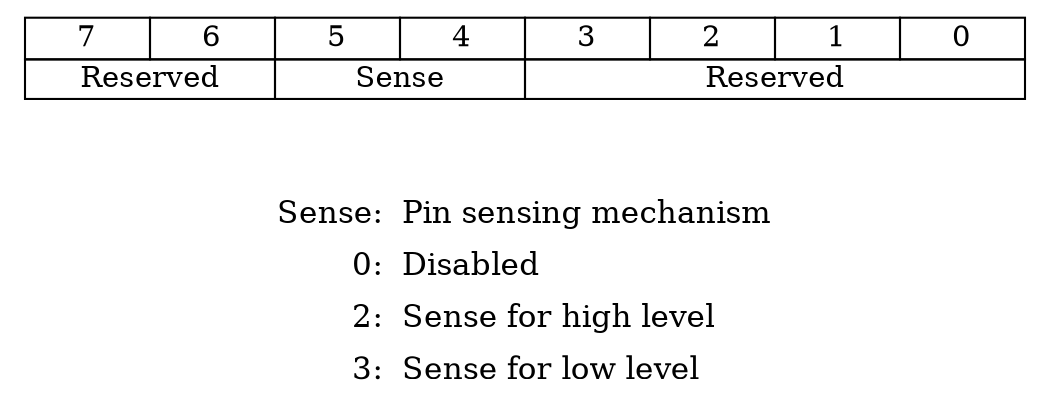 digraph registerdefinition{
       node [shape=none];
       reg[label=<
                 <TABLE BORDER="0" CELLBORDER="1" CELLSPACING="0" CELLPADDING="1">
                 <TR>
                   <TD width="60" height="20" fixedsize="true">7</TD>
                   <TD width="60" height="20" fixedsize="true">6</TD>
                   <TD width="60" height="20" fixedsize="true">5</TD>
                   <TD width="60" height="20" fixedsize="true">4</TD>
                   <TD width="60" height="20" fixedsize="true">3</TD>
                   <TD width="60" height="20" fixedsize="true">2</TD>
                   <TD width="60" height="20" fixedsize="true">1</TD>
                   <TD width="60" height="20" fixedsize="true">0</TD>
                 </TR>
                 <TR>
                   <TD COLSPAN="2">Reserved</TD>
                   <TD COLSPAN="2">Sense</TD>
                   <TD COLSPAN="4">Reserved</TD>
                 </TR>
                 </TABLE>>];

       cfg_def[fontsize = 15, label=<
                 <TABLE BORDER="0" CELLBORDER="0" CELLSPACING="0" CELLPADDING="4">
                 <TR><TD align="right">Sense:</TD><TD align="left">Pin sensing mechanism</TD></TR>
                 <TR><TD align="right">0:</TD>    <TD align="left">Disabled</TD></TR>
                 <TR><TD align="right">2:</TD>    <TD align="left">Sense for high level</TD></TR>
                 <TR><TD align="right">3:</TD>    <TD align="left">Sense for low level</TD></TR>
                 </TABLE>>];

        reg -> cfg_def [style=invis];
}
